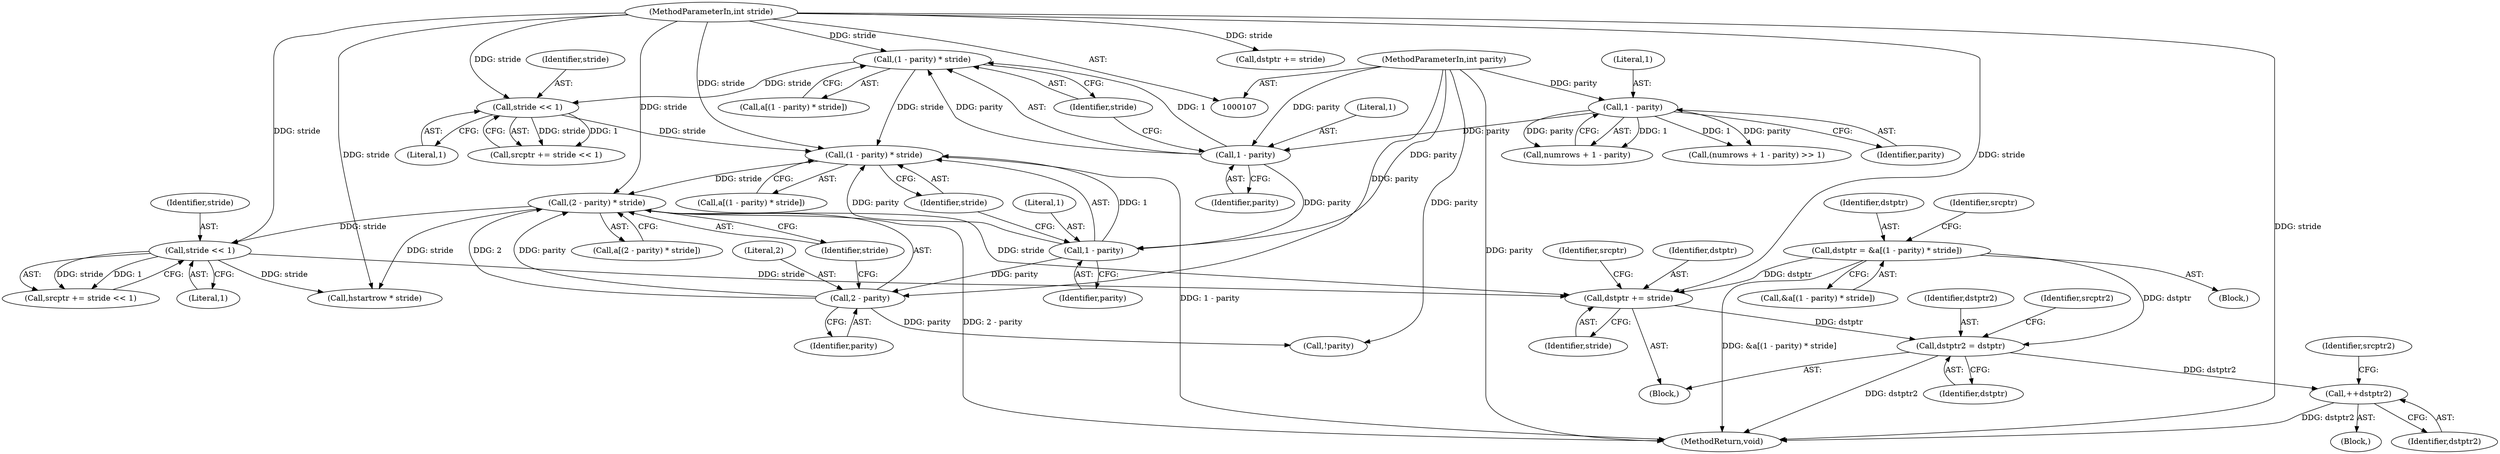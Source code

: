 digraph "0_jasper_4a59cfaf9ab3d48fca4a15c0d2674bf7138e3d1a_1@pointer" {
"1000256" [label="(Call,dstptr2 = dstptr)"];
"1000222" [label="(Call,dstptr = &a[(1 - parity) * stride])"];
"1000281" [label="(Call,dstptr += stride)"];
"1000286" [label="(Call,stride << 1)"];
"1000110" [label="(MethodParameterIn,int stride)"];
"1000237" [label="(Call,(2 - parity) * stride)"];
"1000238" [label="(Call,2 - parity)"];
"1000228" [label="(Call,1 - parity)"];
"1000179" [label="(Call,1 - parity)"];
"1000158" [label="(Call,1 - parity)"];
"1000111" [label="(MethodParameterIn,int parity)"];
"1000227" [label="(Call,(1 - parity) * stride)"];
"1000178" [label="(Call,(1 - parity) * stride)"];
"1000219" [label="(Call,stride << 1)"];
"1000277" [label="(Call,++dstptr2)"];
"1000285" [label="(Identifier,srcptr)"];
"1000111" [label="(MethodParameterIn,int parity)"];
"1000277" [label="(Call,++dstptr2)"];
"1000283" [label="(Identifier,stride)"];
"1000220" [label="(Identifier,stride)"];
"1000219" [label="(Call,stride << 1)"];
"1000182" [label="(Identifier,stride)"];
"1000179" [label="(Call,1 - parity)"];
"1000235" [label="(Call,a[(2 - parity) * stride])"];
"1000223" [label="(Identifier,dstptr)"];
"1000221" [label="(Literal,1)"];
"1000237" [label="(Call,(2 - parity) * stride)"];
"1000347" [label="(MethodReturn,void)"];
"1000288" [label="(Literal,1)"];
"1000278" [label="(Identifier,dstptr2)"];
"1000286" [label="(Call,stride << 1)"];
"1000110" [label="(MethodParameterIn,int stride)"];
"1000180" [label="(Literal,1)"];
"1000225" [label="(Call,a[(1 - parity) * stride])"];
"1000256" [label="(Call,dstptr2 = dstptr)"];
"1000240" [label="(Identifier,parity)"];
"1000284" [label="(Call,srcptr += stride << 1)"];
"1000258" [label="(Identifier,dstptr)"];
"1000178" [label="(Call,(1 - parity) * stride)"];
"1000255" [label="(Block,)"];
"1000230" [label="(Identifier,parity)"];
"1000260" [label="(Identifier,srcptr2)"];
"1000156" [label="(Call,numrows + 1 - parity)"];
"1000176" [label="(Call,a[(1 - parity) * stride])"];
"1000257" [label="(Identifier,dstptr2)"];
"1000152" [label="(Block,)"];
"1000281" [label="(Call,dstptr += stride)"];
"1000241" [label="(Identifier,stride)"];
"1000227" [label="(Call,(1 - parity) * stride)"];
"1000159" [label="(Literal,1)"];
"1000282" [label="(Identifier,dstptr)"];
"1000294" [label="(Call,hstartrow * stride)"];
"1000287" [label="(Identifier,stride)"];
"1000238" [label="(Call,2 - parity)"];
"1000224" [label="(Call,&a[(1 - parity) * stride])"];
"1000222" [label="(Call,dstptr = &a[(1 - parity) * stride])"];
"1000239" [label="(Literal,2)"];
"1000231" [label="(Identifier,stride)"];
"1000217" [label="(Call,srcptr += stride << 1)"];
"1000158" [label="(Call,1 - parity)"];
"1000228" [label="(Call,1 - parity)"];
"1000334" [label="(Call,dstptr += stride)"];
"1000280" [label="(Identifier,srcptr2)"];
"1000181" [label="(Identifier,parity)"];
"1000271" [label="(Block,)"];
"1000233" [label="(Identifier,srcptr)"];
"1000155" [label="(Call,(numrows + 1 - parity) >> 1)"];
"1000248" [label="(Call,!parity)"];
"1000160" [label="(Identifier,parity)"];
"1000229" [label="(Literal,1)"];
"1000256" -> "1000255"  [label="AST: "];
"1000256" -> "1000258"  [label="CFG: "];
"1000257" -> "1000256"  [label="AST: "];
"1000258" -> "1000256"  [label="AST: "];
"1000260" -> "1000256"  [label="CFG: "];
"1000256" -> "1000347"  [label="DDG: dstptr2"];
"1000222" -> "1000256"  [label="DDG: dstptr"];
"1000281" -> "1000256"  [label="DDG: dstptr"];
"1000256" -> "1000277"  [label="DDG: dstptr2"];
"1000222" -> "1000152"  [label="AST: "];
"1000222" -> "1000224"  [label="CFG: "];
"1000223" -> "1000222"  [label="AST: "];
"1000224" -> "1000222"  [label="AST: "];
"1000233" -> "1000222"  [label="CFG: "];
"1000222" -> "1000347"  [label="DDG: &a[(1 - parity) * stride]"];
"1000222" -> "1000281"  [label="DDG: dstptr"];
"1000281" -> "1000255"  [label="AST: "];
"1000281" -> "1000283"  [label="CFG: "];
"1000282" -> "1000281"  [label="AST: "];
"1000283" -> "1000281"  [label="AST: "];
"1000285" -> "1000281"  [label="CFG: "];
"1000286" -> "1000281"  [label="DDG: stride"];
"1000237" -> "1000281"  [label="DDG: stride"];
"1000110" -> "1000281"  [label="DDG: stride"];
"1000286" -> "1000284"  [label="AST: "];
"1000286" -> "1000288"  [label="CFG: "];
"1000287" -> "1000286"  [label="AST: "];
"1000288" -> "1000286"  [label="AST: "];
"1000284" -> "1000286"  [label="CFG: "];
"1000286" -> "1000284"  [label="DDG: stride"];
"1000286" -> "1000284"  [label="DDG: 1"];
"1000110" -> "1000286"  [label="DDG: stride"];
"1000237" -> "1000286"  [label="DDG: stride"];
"1000286" -> "1000294"  [label="DDG: stride"];
"1000110" -> "1000107"  [label="AST: "];
"1000110" -> "1000347"  [label="DDG: stride"];
"1000110" -> "1000178"  [label="DDG: stride"];
"1000110" -> "1000219"  [label="DDG: stride"];
"1000110" -> "1000227"  [label="DDG: stride"];
"1000110" -> "1000237"  [label="DDG: stride"];
"1000110" -> "1000294"  [label="DDG: stride"];
"1000110" -> "1000334"  [label="DDG: stride"];
"1000237" -> "1000235"  [label="AST: "];
"1000237" -> "1000241"  [label="CFG: "];
"1000238" -> "1000237"  [label="AST: "];
"1000241" -> "1000237"  [label="AST: "];
"1000235" -> "1000237"  [label="CFG: "];
"1000237" -> "1000347"  [label="DDG: 2 - parity"];
"1000238" -> "1000237"  [label="DDG: 2"];
"1000238" -> "1000237"  [label="DDG: parity"];
"1000227" -> "1000237"  [label="DDG: stride"];
"1000237" -> "1000294"  [label="DDG: stride"];
"1000238" -> "1000240"  [label="CFG: "];
"1000239" -> "1000238"  [label="AST: "];
"1000240" -> "1000238"  [label="AST: "];
"1000241" -> "1000238"  [label="CFG: "];
"1000228" -> "1000238"  [label="DDG: parity"];
"1000111" -> "1000238"  [label="DDG: parity"];
"1000238" -> "1000248"  [label="DDG: parity"];
"1000228" -> "1000227"  [label="AST: "];
"1000228" -> "1000230"  [label="CFG: "];
"1000229" -> "1000228"  [label="AST: "];
"1000230" -> "1000228"  [label="AST: "];
"1000231" -> "1000228"  [label="CFG: "];
"1000228" -> "1000227"  [label="DDG: 1"];
"1000228" -> "1000227"  [label="DDG: parity"];
"1000179" -> "1000228"  [label="DDG: parity"];
"1000111" -> "1000228"  [label="DDG: parity"];
"1000179" -> "1000178"  [label="AST: "];
"1000179" -> "1000181"  [label="CFG: "];
"1000180" -> "1000179"  [label="AST: "];
"1000181" -> "1000179"  [label="AST: "];
"1000182" -> "1000179"  [label="CFG: "];
"1000179" -> "1000178"  [label="DDG: 1"];
"1000179" -> "1000178"  [label="DDG: parity"];
"1000158" -> "1000179"  [label="DDG: parity"];
"1000111" -> "1000179"  [label="DDG: parity"];
"1000158" -> "1000156"  [label="AST: "];
"1000158" -> "1000160"  [label="CFG: "];
"1000159" -> "1000158"  [label="AST: "];
"1000160" -> "1000158"  [label="AST: "];
"1000156" -> "1000158"  [label="CFG: "];
"1000158" -> "1000155"  [label="DDG: 1"];
"1000158" -> "1000155"  [label="DDG: parity"];
"1000158" -> "1000156"  [label="DDG: 1"];
"1000158" -> "1000156"  [label="DDG: parity"];
"1000111" -> "1000158"  [label="DDG: parity"];
"1000111" -> "1000107"  [label="AST: "];
"1000111" -> "1000347"  [label="DDG: parity"];
"1000111" -> "1000248"  [label="DDG: parity"];
"1000227" -> "1000225"  [label="AST: "];
"1000227" -> "1000231"  [label="CFG: "];
"1000231" -> "1000227"  [label="AST: "];
"1000225" -> "1000227"  [label="CFG: "];
"1000227" -> "1000347"  [label="DDG: 1 - parity"];
"1000178" -> "1000227"  [label="DDG: stride"];
"1000219" -> "1000227"  [label="DDG: stride"];
"1000178" -> "1000176"  [label="AST: "];
"1000178" -> "1000182"  [label="CFG: "];
"1000182" -> "1000178"  [label="AST: "];
"1000176" -> "1000178"  [label="CFG: "];
"1000178" -> "1000219"  [label="DDG: stride"];
"1000219" -> "1000217"  [label="AST: "];
"1000219" -> "1000221"  [label="CFG: "];
"1000220" -> "1000219"  [label="AST: "];
"1000221" -> "1000219"  [label="AST: "];
"1000217" -> "1000219"  [label="CFG: "];
"1000219" -> "1000217"  [label="DDG: stride"];
"1000219" -> "1000217"  [label="DDG: 1"];
"1000277" -> "1000271"  [label="AST: "];
"1000277" -> "1000278"  [label="CFG: "];
"1000278" -> "1000277"  [label="AST: "];
"1000280" -> "1000277"  [label="CFG: "];
"1000277" -> "1000347"  [label="DDG: dstptr2"];
}
